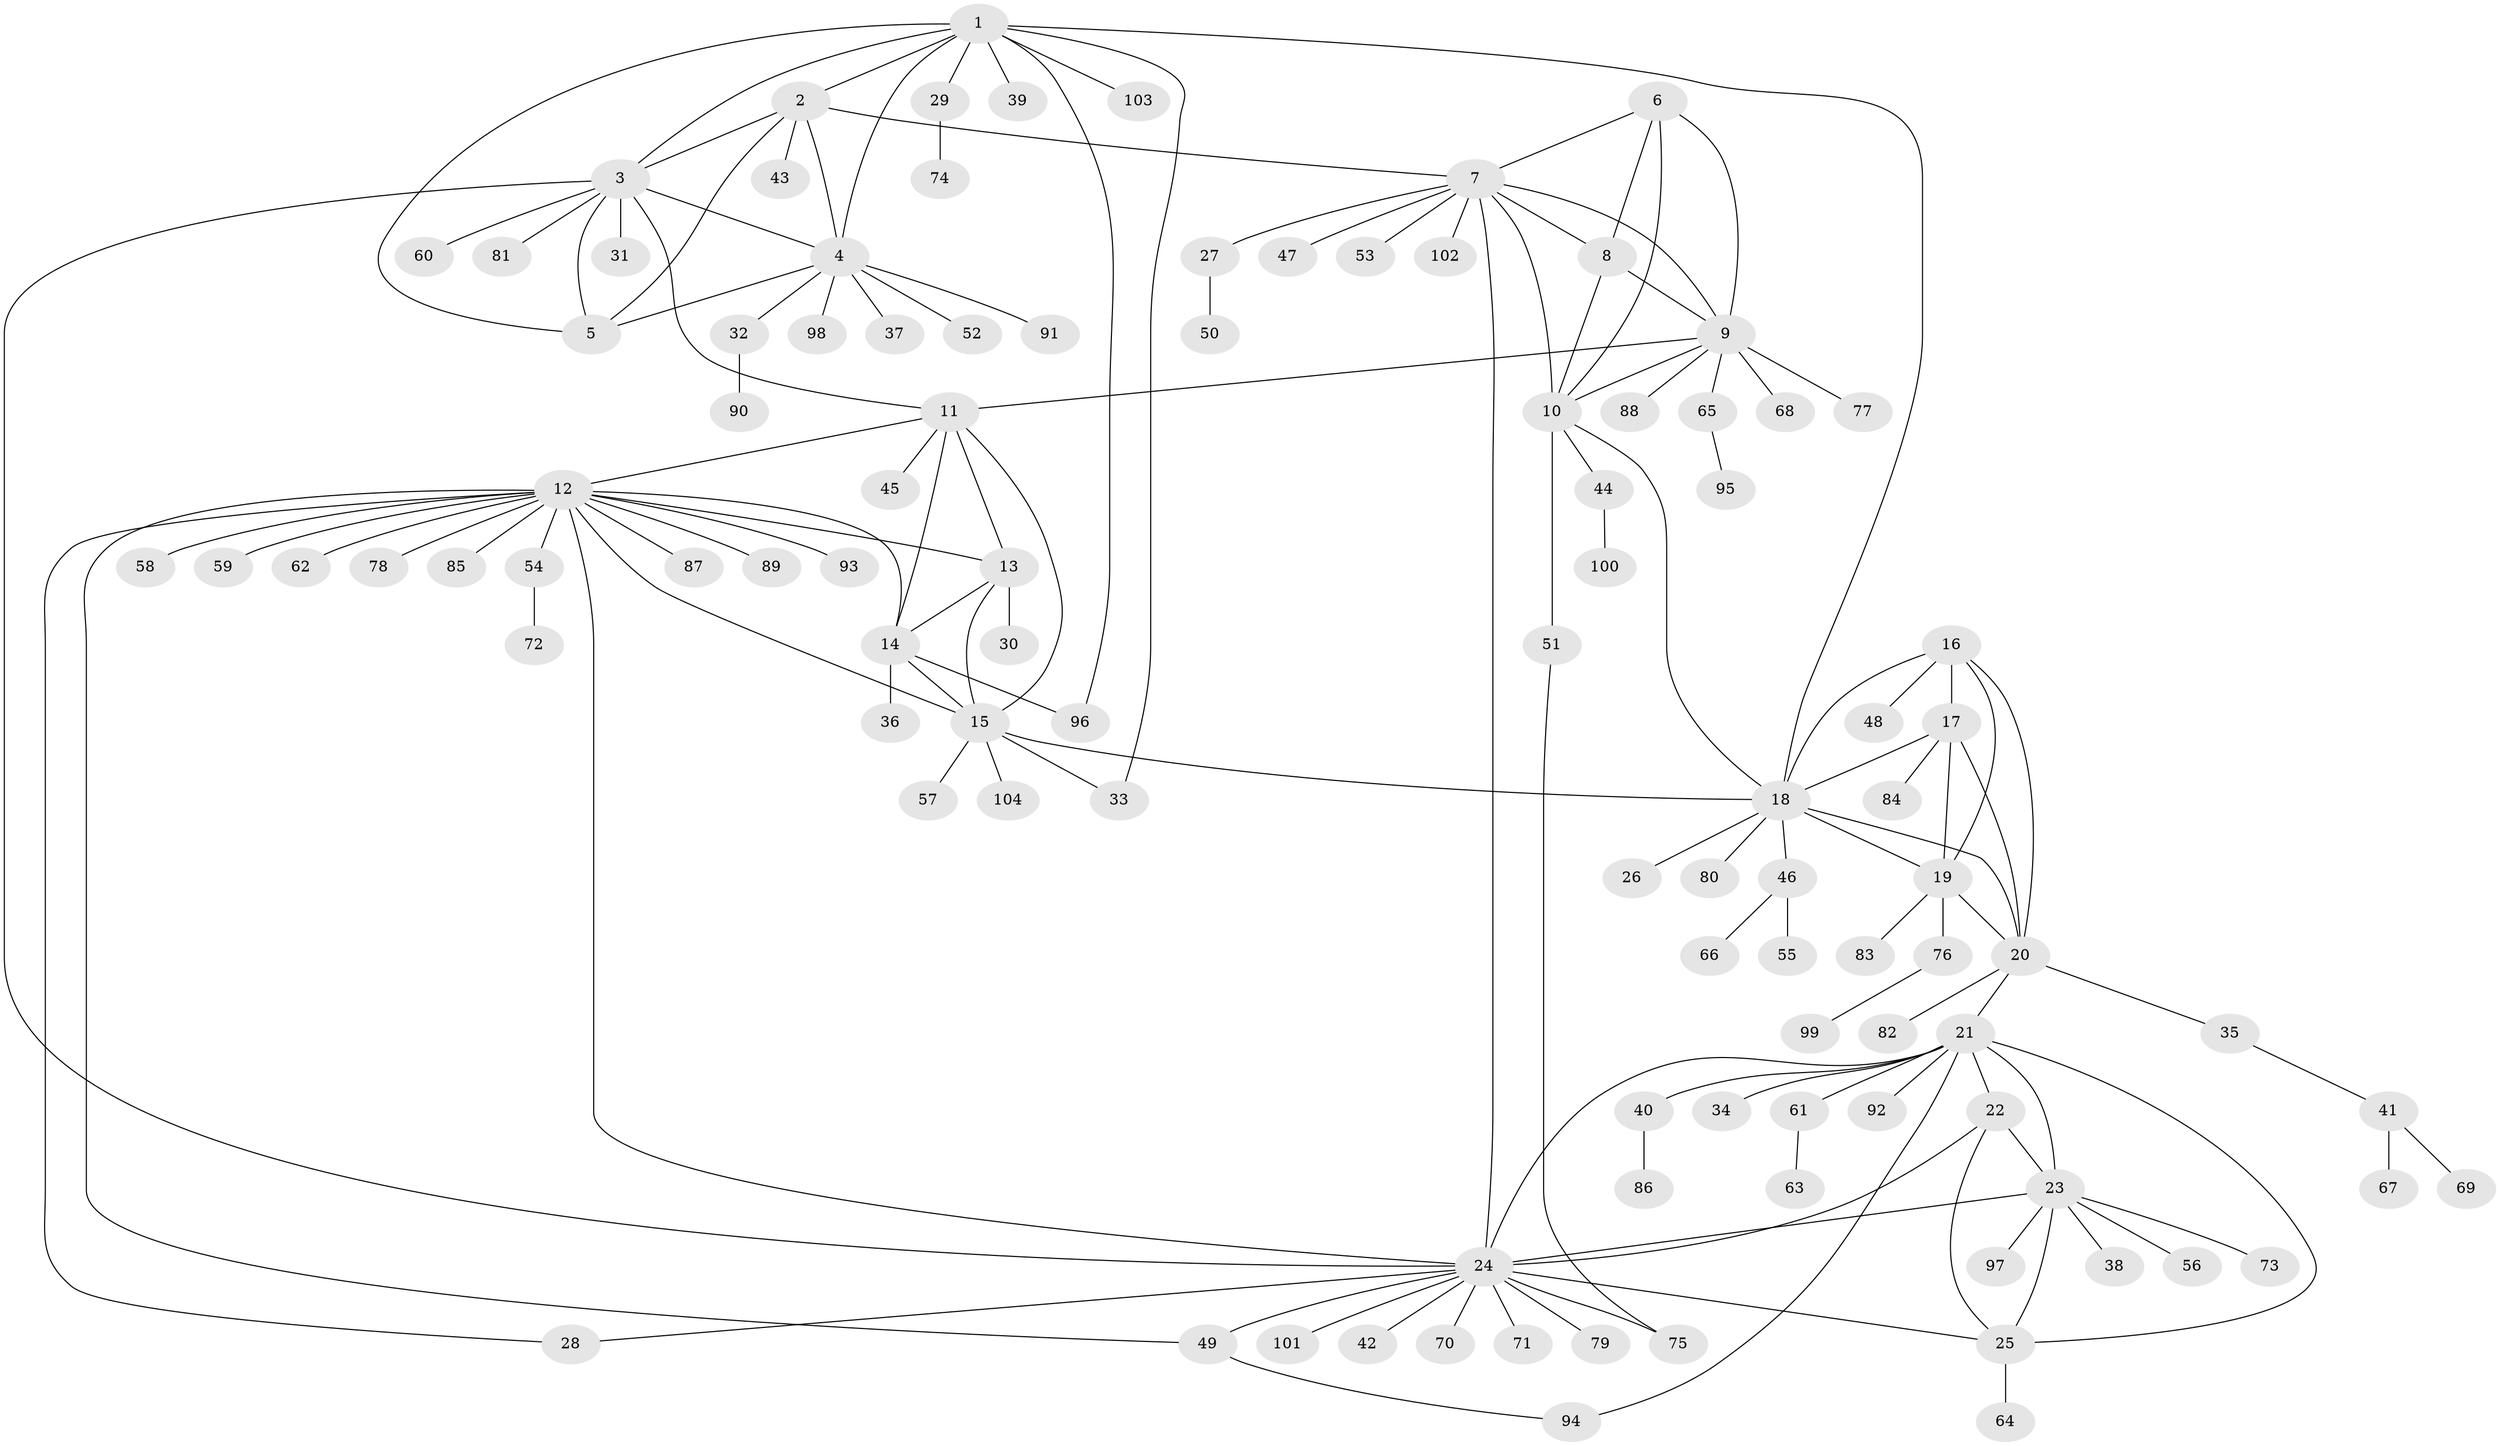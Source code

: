 // Generated by graph-tools (version 1.1) at 2025/54/03/09/25 04:54:40]
// undirected, 104 vertices, 145 edges
graph export_dot {
graph [start="1"]
  node [color=gray90,style=filled];
  1;
  2;
  3;
  4;
  5;
  6;
  7;
  8;
  9;
  10;
  11;
  12;
  13;
  14;
  15;
  16;
  17;
  18;
  19;
  20;
  21;
  22;
  23;
  24;
  25;
  26;
  27;
  28;
  29;
  30;
  31;
  32;
  33;
  34;
  35;
  36;
  37;
  38;
  39;
  40;
  41;
  42;
  43;
  44;
  45;
  46;
  47;
  48;
  49;
  50;
  51;
  52;
  53;
  54;
  55;
  56;
  57;
  58;
  59;
  60;
  61;
  62;
  63;
  64;
  65;
  66;
  67;
  68;
  69;
  70;
  71;
  72;
  73;
  74;
  75;
  76;
  77;
  78;
  79;
  80;
  81;
  82;
  83;
  84;
  85;
  86;
  87;
  88;
  89;
  90;
  91;
  92;
  93;
  94;
  95;
  96;
  97;
  98;
  99;
  100;
  101;
  102;
  103;
  104;
  1 -- 2;
  1 -- 3;
  1 -- 4;
  1 -- 5;
  1 -- 18;
  1 -- 29;
  1 -- 33;
  1 -- 39;
  1 -- 96;
  1 -- 103;
  2 -- 3;
  2 -- 4;
  2 -- 5;
  2 -- 7;
  2 -- 43;
  3 -- 4;
  3 -- 5;
  3 -- 11;
  3 -- 24;
  3 -- 31;
  3 -- 60;
  3 -- 81;
  4 -- 5;
  4 -- 32;
  4 -- 37;
  4 -- 52;
  4 -- 91;
  4 -- 98;
  6 -- 7;
  6 -- 8;
  6 -- 9;
  6 -- 10;
  7 -- 8;
  7 -- 9;
  7 -- 10;
  7 -- 24;
  7 -- 27;
  7 -- 47;
  7 -- 53;
  7 -- 102;
  8 -- 9;
  8 -- 10;
  9 -- 10;
  9 -- 11;
  9 -- 65;
  9 -- 68;
  9 -- 77;
  9 -- 88;
  10 -- 18;
  10 -- 44;
  10 -- 51;
  11 -- 12;
  11 -- 13;
  11 -- 14;
  11 -- 15;
  11 -- 45;
  12 -- 13;
  12 -- 14;
  12 -- 15;
  12 -- 24;
  12 -- 28;
  12 -- 49;
  12 -- 54;
  12 -- 58;
  12 -- 59;
  12 -- 62;
  12 -- 78;
  12 -- 85;
  12 -- 87;
  12 -- 89;
  12 -- 93;
  13 -- 14;
  13 -- 15;
  13 -- 30;
  14 -- 15;
  14 -- 36;
  14 -- 96;
  15 -- 18;
  15 -- 33;
  15 -- 57;
  15 -- 104;
  16 -- 17;
  16 -- 18;
  16 -- 19;
  16 -- 20;
  16 -- 48;
  17 -- 18;
  17 -- 19;
  17 -- 20;
  17 -- 84;
  18 -- 19;
  18 -- 20;
  18 -- 26;
  18 -- 46;
  18 -- 80;
  19 -- 20;
  19 -- 76;
  19 -- 83;
  20 -- 21;
  20 -- 35;
  20 -- 82;
  21 -- 22;
  21 -- 23;
  21 -- 24;
  21 -- 25;
  21 -- 34;
  21 -- 40;
  21 -- 61;
  21 -- 92;
  21 -- 94;
  22 -- 23;
  22 -- 24;
  22 -- 25;
  23 -- 24;
  23 -- 25;
  23 -- 38;
  23 -- 56;
  23 -- 73;
  23 -- 97;
  24 -- 25;
  24 -- 28;
  24 -- 42;
  24 -- 49;
  24 -- 70;
  24 -- 71;
  24 -- 75;
  24 -- 79;
  24 -- 101;
  25 -- 64;
  27 -- 50;
  29 -- 74;
  32 -- 90;
  35 -- 41;
  40 -- 86;
  41 -- 67;
  41 -- 69;
  44 -- 100;
  46 -- 55;
  46 -- 66;
  49 -- 94;
  51 -- 75;
  54 -- 72;
  61 -- 63;
  65 -- 95;
  76 -- 99;
}
